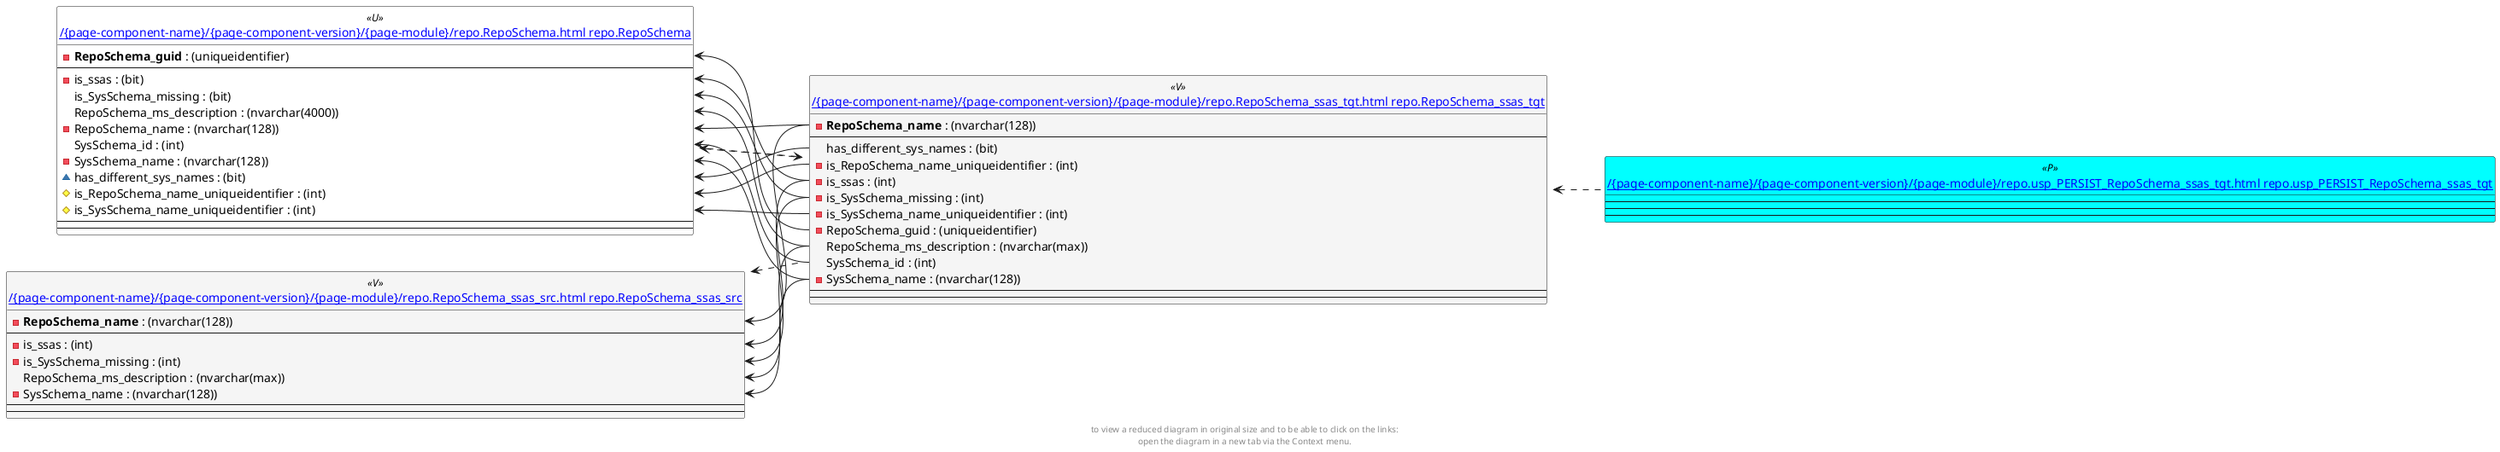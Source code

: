 @startuml
left to right direction
'top to bottom direction
hide circle
'avoide "." issues:
set namespaceSeparator none


skinparam class {
  BackgroundColor White
  BackgroundColor<<FN>> Yellow
  BackgroundColor<<FS>> Yellow
  BackgroundColor<<FT>> LightGray
  BackgroundColor<<IF>> Yellow
  BackgroundColor<<IS>> Yellow
  BackgroundColor<<P>> Aqua
  BackgroundColor<<PC>> Aqua
  BackgroundColor<<SN>> Yellow
  BackgroundColor<<SO>> SlateBlue
  BackgroundColor<<TF>> LightGray
  BackgroundColor<<TR>> Tomato
  BackgroundColor<<U>> White
  BackgroundColor<<V>> WhiteSmoke
  BackgroundColor<<X>> Aqua
}


entity "[[{site-url}/{page-component-name}/{page-component-version}/{page-module}/repo.RepoSchema.html repo.RepoSchema]]" as repo.RepoSchema << U >> {
  - **RepoSchema_guid** : (uniqueidentifier)
  --
  - is_ssas : (bit)
  is_SysSchema_missing : (bit)
  RepoSchema_ms_description : (nvarchar(4000))
  - RepoSchema_name : (nvarchar(128))
  SysSchema_id : (int)
  - SysSchema_name : (nvarchar(128))
  ~ has_different_sys_names : (bit)
  # is_RepoSchema_name_uniqueidentifier : (int)
  # is_SysSchema_name_uniqueidentifier : (int)
  --
  --
}

entity "[[{site-url}/{page-component-name}/{page-component-version}/{page-module}/repo.RepoSchema_ssas_src.html repo.RepoSchema_ssas_src]]" as repo.RepoSchema_ssas_src << V >> {
  - **RepoSchema_name** : (nvarchar(128))
  --
  - is_ssas : (int)
  - is_SysSchema_missing : (int)
  RepoSchema_ms_description : (nvarchar(max))
  - SysSchema_name : (nvarchar(128))
  --
  --
}

entity "[[{site-url}/{page-component-name}/{page-component-version}/{page-module}/repo.RepoSchema_ssas_tgt.html repo.RepoSchema_ssas_tgt]]" as repo.RepoSchema_ssas_tgt << V >> {
  - **RepoSchema_name** : (nvarchar(128))
  --
  has_different_sys_names : (bit)
  - is_RepoSchema_name_uniqueidentifier : (int)
  - is_ssas : (int)
  - is_SysSchema_missing : (int)
  - is_SysSchema_name_uniqueidentifier : (int)
  - RepoSchema_guid : (uniqueidentifier)
  RepoSchema_ms_description : (nvarchar(max))
  SysSchema_id : (int)
  - SysSchema_name : (nvarchar(128))
  --
  --
}

entity "[[{site-url}/{page-component-name}/{page-component-version}/{page-module}/repo.usp_PERSIST_RepoSchema_ssas_tgt.html repo.usp_PERSIST_RepoSchema_ssas_tgt]]" as repo.usp_PERSIST_RepoSchema_ssas_tgt << P >> {
  --
  --
  --
}

repo.RepoSchema <.. repo.RepoSchema_ssas_tgt
repo.RepoSchema_ssas_src <.. repo.RepoSchema_ssas_tgt
repo.RepoSchema_ssas_tgt <.. repo.RepoSchema
repo.RepoSchema_ssas_tgt <.. repo.usp_PERSIST_RepoSchema_ssas_tgt
repo.RepoSchema::has_different_sys_names <-- repo.RepoSchema_ssas_tgt::has_different_sys_names
repo.RepoSchema::is_RepoSchema_name_uniqueidentifier <-- repo.RepoSchema_ssas_tgt::is_RepoSchema_name_uniqueidentifier
repo.RepoSchema::is_ssas <-- repo.RepoSchema_ssas_tgt::is_ssas
repo.RepoSchema::is_SysSchema_missing <-- repo.RepoSchema_ssas_tgt::is_SysSchema_missing
repo.RepoSchema::is_SysSchema_name_uniqueidentifier <-- repo.RepoSchema_ssas_tgt::is_SysSchema_name_uniqueidentifier
repo.RepoSchema::RepoSchema_guid <-- repo.RepoSchema_ssas_tgt::RepoSchema_guid
repo.RepoSchema::RepoSchema_ms_description <-- repo.RepoSchema_ssas_tgt::RepoSchema_ms_description
repo.RepoSchema::RepoSchema_name <-- repo.RepoSchema_ssas_tgt::RepoSchema_name
repo.RepoSchema::SysSchema_id <-- repo.RepoSchema_ssas_tgt::SysSchema_id
repo.RepoSchema::SysSchema_name <-- repo.RepoSchema_ssas_tgt::SysSchema_name
repo.RepoSchema_ssas_src::is_ssas <-- repo.RepoSchema_ssas_tgt::is_ssas
repo.RepoSchema_ssas_src::is_SysSchema_missing <-- repo.RepoSchema_ssas_tgt::is_SysSchema_missing
repo.RepoSchema_ssas_src::RepoSchema_ms_description <-- repo.RepoSchema_ssas_tgt::RepoSchema_ms_description
repo.RepoSchema_ssas_src::RepoSchema_name <-- repo.RepoSchema_ssas_tgt::RepoSchema_name
repo.RepoSchema_ssas_src::SysSchema_name <-- repo.RepoSchema_ssas_tgt::SysSchema_name
footer
to view a reduced diagram in original size and to be able to click on the links:
open the diagram in a new tab via the Context menu.
end footer

@enduml

